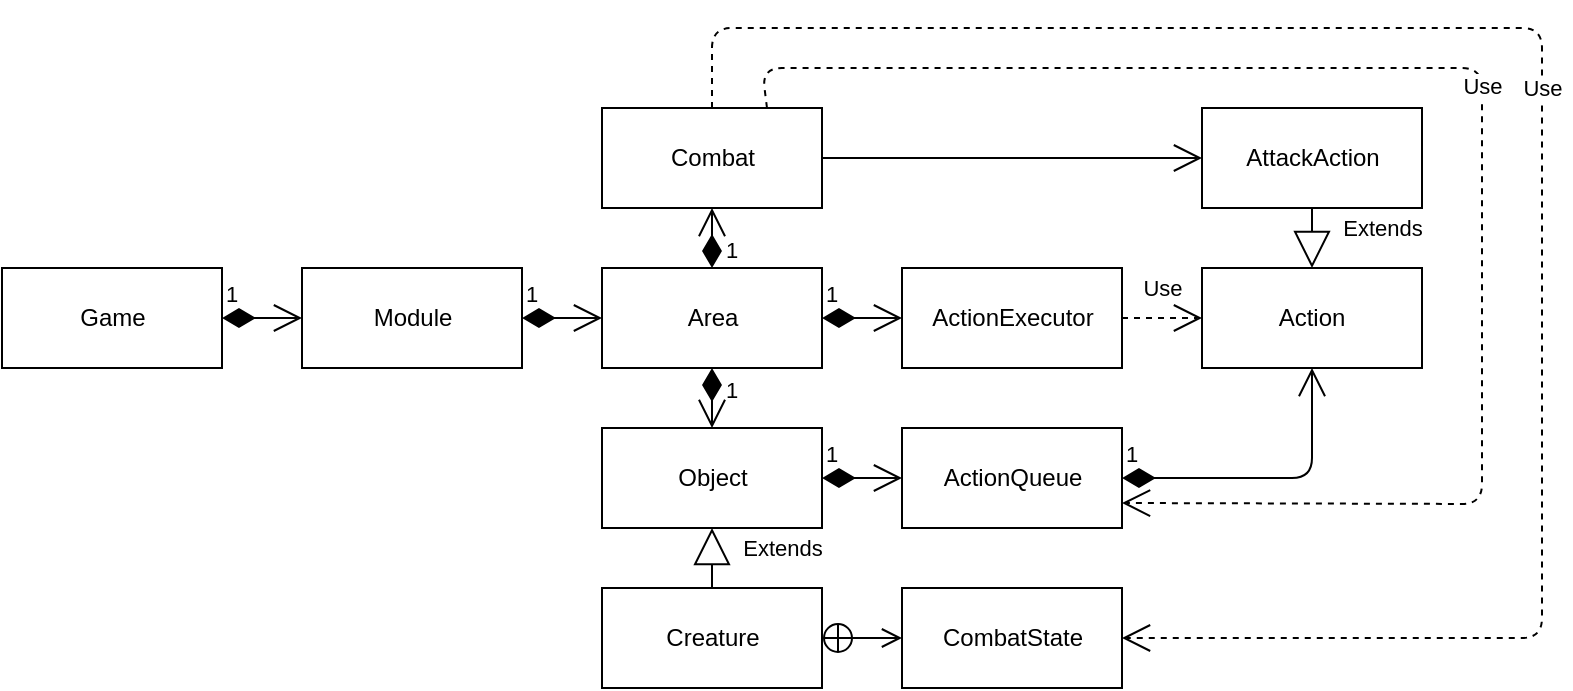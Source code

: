 <mxfile version="13.8.0" type="device"><diagram id="UobV-JOd1nt5AwCOUjq8" name="Page-1"><mxGraphModel dx="1673" dy="896" grid="1" gridSize="10" guides="1" tooltips="1" connect="1" arrows="1" fold="1" page="1" pageScale="1" pageWidth="827" pageHeight="1169" math="0" shadow="0"><root><mxCell id="0"/><mxCell id="1" parent="0"/><mxCell id="pKCloVjuNHiFzAHjKBzI-1" value="Game" style="html=1;" vertex="1" parent="1"><mxGeometry x="20" y="140" width="110" height="50" as="geometry"/></mxCell><mxCell id="pKCloVjuNHiFzAHjKBzI-2" value="Creature" style="html=1;" vertex="1" parent="1"><mxGeometry x="320" y="300" width="110" height="50" as="geometry"/></mxCell><mxCell id="pKCloVjuNHiFzAHjKBzI-3" value="ActionExecutor" style="html=1;" vertex="1" parent="1"><mxGeometry x="470" y="140" width="110" height="50" as="geometry"/></mxCell><mxCell id="pKCloVjuNHiFzAHjKBzI-4" value="Action" style="rounded=0;whiteSpace=wrap;html=1;" vertex="1" parent="1"><mxGeometry x="620" y="140" width="110" height="50" as="geometry"/></mxCell><mxCell id="pKCloVjuNHiFzAHjKBzI-10" value="Module" style="html=1;" vertex="1" parent="1"><mxGeometry x="170" y="140" width="110" height="50" as="geometry"/></mxCell><mxCell id="pKCloVjuNHiFzAHjKBzI-11" value="Area" style="html=1;" vertex="1" parent="1"><mxGeometry x="320" y="140" width="110" height="50" as="geometry"/></mxCell><mxCell id="pKCloVjuNHiFzAHjKBzI-12" value="Object" style="html=1;" vertex="1" parent="1"><mxGeometry x="320" y="220" width="110" height="50" as="geometry"/></mxCell><mxCell id="pKCloVjuNHiFzAHjKBzI-13" value="ActionQueue" style="html=1;" vertex="1" parent="1"><mxGeometry x="470" y="220" width="110" height="50" as="geometry"/></mxCell><mxCell id="pKCloVjuNHiFzAHjKBzI-15" value="1" style="endArrow=open;html=1;endSize=12;startArrow=diamondThin;startSize=14;startFill=1;edgeStyle=orthogonalEdgeStyle;align=left;verticalAlign=bottom;exitX=1;exitY=0.5;exitDx=0;exitDy=0;entryX=0;entryY=0.5;entryDx=0;entryDy=0;" edge="1" parent="1" source="pKCloVjuNHiFzAHjKBzI-12" target="pKCloVjuNHiFzAHjKBzI-13"><mxGeometry x="-1" y="3" relative="1" as="geometry"><mxPoint x="480" y="360" as="sourcePoint"/><mxPoint x="640" y="360" as="targetPoint"/></mxGeometry></mxCell><mxCell id="pKCloVjuNHiFzAHjKBzI-18" value="Extends" style="endArrow=block;endSize=16;endFill=0;html=1;entryX=0.5;entryY=1;entryDx=0;entryDy=0;exitX=0.5;exitY=0;exitDx=0;exitDy=0;" edge="1" parent="1" source="pKCloVjuNHiFzAHjKBzI-2" target="pKCloVjuNHiFzAHjKBzI-12"><mxGeometry x="0.333" y="-35" width="160" relative="1" as="geometry"><mxPoint x="320" y="380" as="sourcePoint"/><mxPoint x="480" y="380" as="targetPoint"/><mxPoint as="offset"/></mxGeometry></mxCell><mxCell id="pKCloVjuNHiFzAHjKBzI-19" value="1" style="endArrow=open;html=1;endSize=12;startArrow=diamondThin;startSize=14;startFill=1;edgeStyle=orthogonalEdgeStyle;align=left;verticalAlign=bottom;exitX=0.5;exitY=1;exitDx=0;exitDy=0;entryX=0.5;entryY=0;entryDx=0;entryDy=0;" edge="1" parent="1" source="pKCloVjuNHiFzAHjKBzI-11" target="pKCloVjuNHiFzAHjKBzI-12"><mxGeometry x="0.333" y="5" relative="1" as="geometry"><mxPoint x="180" y="270" as="sourcePoint"/><mxPoint x="375" y="220" as="targetPoint"/><mxPoint as="offset"/></mxGeometry></mxCell><mxCell id="pKCloVjuNHiFzAHjKBzI-20" value="1" style="endArrow=open;html=1;endSize=12;startArrow=diamondThin;startSize=14;startFill=1;edgeStyle=orthogonalEdgeStyle;align=left;verticalAlign=bottom;exitX=1;exitY=0.5;exitDx=0;exitDy=0;entryX=0;entryY=0.5;entryDx=0;entryDy=0;" edge="1" parent="1" source="pKCloVjuNHiFzAHjKBzI-11" target="pKCloVjuNHiFzAHjKBzI-3"><mxGeometry x="-1" y="3" relative="1" as="geometry"><mxPoint x="450" y="200" as="sourcePoint"/><mxPoint x="610" y="200" as="targetPoint"/></mxGeometry></mxCell><mxCell id="pKCloVjuNHiFzAHjKBzI-21" value="1" style="endArrow=open;html=1;endSize=12;startArrow=diamondThin;startSize=14;startFill=1;edgeStyle=orthogonalEdgeStyle;align=left;verticalAlign=bottom;exitX=1;exitY=0.5;exitDx=0;exitDy=0;entryX=0.5;entryY=1;entryDx=0;entryDy=0;" edge="1" parent="1" source="pKCloVjuNHiFzAHjKBzI-13" target="pKCloVjuNHiFzAHjKBzI-4"><mxGeometry x="-1" y="3" relative="1" as="geometry"><mxPoint x="610" y="250" as="sourcePoint"/><mxPoint x="770" y="250" as="targetPoint"/></mxGeometry></mxCell><mxCell id="pKCloVjuNHiFzAHjKBzI-22" value="1" style="endArrow=open;html=1;endSize=12;startArrow=diamondThin;startSize=14;startFill=1;edgeStyle=orthogonalEdgeStyle;align=left;verticalAlign=bottom;exitX=1;exitY=0.5;exitDx=0;exitDy=0;entryX=0;entryY=0.5;entryDx=0;entryDy=0;" edge="1" parent="1" source="pKCloVjuNHiFzAHjKBzI-10" target="pKCloVjuNHiFzAHjKBzI-11"><mxGeometry x="-1" y="3" relative="1" as="geometry"><mxPoint x="280" y="250" as="sourcePoint"/><mxPoint x="440" y="250" as="targetPoint"/></mxGeometry></mxCell><mxCell id="pKCloVjuNHiFzAHjKBzI-23" value="1" style="endArrow=open;html=1;endSize=12;startArrow=diamondThin;startSize=14;startFill=1;edgeStyle=orthogonalEdgeStyle;align=left;verticalAlign=bottom;exitX=1;exitY=0.5;exitDx=0;exitDy=0;entryX=0;entryY=0.5;entryDx=0;entryDy=0;" edge="1" parent="1" source="pKCloVjuNHiFzAHjKBzI-1" target="pKCloVjuNHiFzAHjKBzI-10"><mxGeometry x="-1" y="3" relative="1" as="geometry"><mxPoint x="110" y="280" as="sourcePoint"/><mxPoint x="270" y="280" as="targetPoint"/></mxGeometry></mxCell><mxCell id="pKCloVjuNHiFzAHjKBzI-24" value="Use" style="endArrow=open;endSize=12;dashed=1;html=1;exitX=1;exitY=0.5;exitDx=0;exitDy=0;entryX=0;entryY=0.5;entryDx=0;entryDy=0;" edge="1" parent="1" source="pKCloVjuNHiFzAHjKBzI-3" target="pKCloVjuNHiFzAHjKBzI-4"><mxGeometry y="15" width="160" relative="1" as="geometry"><mxPoint x="510" y="360" as="sourcePoint"/><mxPoint x="670" y="360" as="targetPoint"/><mxPoint as="offset"/></mxGeometry></mxCell><mxCell id="pKCloVjuNHiFzAHjKBzI-25" value="Combat" style="html=1;" vertex="1" parent="1"><mxGeometry x="320" y="60" width="110" height="50" as="geometry"/></mxCell><mxCell id="pKCloVjuNHiFzAHjKBzI-27" value="1" style="endArrow=open;html=1;endSize=12;startArrow=diamondThin;startSize=14;startFill=1;edgeStyle=orthogonalEdgeStyle;align=left;verticalAlign=bottom;exitX=0.5;exitY=0;exitDx=0;exitDy=0;entryX=0.5;entryY=1;entryDx=0;entryDy=0;" edge="1" parent="1" source="pKCloVjuNHiFzAHjKBzI-11" target="pKCloVjuNHiFzAHjKBzI-25"><mxGeometry x="-1" y="-5" relative="1" as="geometry"><mxPoint x="230" y="280" as="sourcePoint"/><mxPoint x="390" y="280" as="targetPoint"/><mxPoint as="offset"/></mxGeometry></mxCell><mxCell id="pKCloVjuNHiFzAHjKBzI-28" value="CombatState" style="html=1;" vertex="1" parent="1"><mxGeometry x="470" y="300" width="110" height="50" as="geometry"/></mxCell><mxCell id="pKCloVjuNHiFzAHjKBzI-30" value="AttackAction" style="html=1;" vertex="1" parent="1"><mxGeometry x="620" y="60" width="110" height="50" as="geometry"/></mxCell><mxCell id="pKCloVjuNHiFzAHjKBzI-32" value="Extends" style="endArrow=block;endSize=16;endFill=0;html=1;exitX=0.5;exitY=1;exitDx=0;exitDy=0;entryX=0.5;entryY=0;entryDx=0;entryDy=0;" edge="1" parent="1" source="pKCloVjuNHiFzAHjKBzI-30" target="pKCloVjuNHiFzAHjKBzI-4"><mxGeometry x="-0.333" y="35" width="160" relative="1" as="geometry"><mxPoint x="730" y="290" as="sourcePoint"/><mxPoint x="890" y="290" as="targetPoint"/><mxPoint as="offset"/></mxGeometry></mxCell><mxCell id="pKCloVjuNHiFzAHjKBzI-33" value="" style="endArrow=open;startArrow=circlePlus;endFill=0;startFill=0;endSize=8;html=1;exitX=1;exitY=0.5;exitDx=0;exitDy=0;entryX=0;entryY=0.5;entryDx=0;entryDy=0;" edge="1" parent="1" source="pKCloVjuNHiFzAHjKBzI-2" target="pKCloVjuNHiFzAHjKBzI-28"><mxGeometry width="160" relative="1" as="geometry"><mxPoint x="460" y="390" as="sourcePoint"/><mxPoint x="620" y="390" as="targetPoint"/></mxGeometry></mxCell><mxCell id="pKCloVjuNHiFzAHjKBzI-35" value="Use" style="endArrow=open;endSize=12;dashed=1;html=1;exitX=0.75;exitY=0;exitDx=0;exitDy=0;entryX=1;entryY=0.75;entryDx=0;entryDy=0;" edge="1" parent="1" source="pKCloVjuNHiFzAHjKBzI-25" target="pKCloVjuNHiFzAHjKBzI-13"><mxGeometry width="160" relative="1" as="geometry"><mxPoint x="530" y="90" as="sourcePoint"/><mxPoint x="690" y="90" as="targetPoint"/><Array as="points"><mxPoint x="400" y="40"/><mxPoint x="760" y="40"/><mxPoint x="760" y="258"/></Array></mxGeometry></mxCell><mxCell id="pKCloVjuNHiFzAHjKBzI-36" value="" style="endArrow=open;endFill=1;endSize=12;html=1;exitX=1;exitY=0.5;exitDx=0;exitDy=0;entryX=0;entryY=0.5;entryDx=0;entryDy=0;" edge="1" parent="1" source="pKCloVjuNHiFzAHjKBzI-25" target="pKCloVjuNHiFzAHjKBzI-30"><mxGeometry width="160" relative="1" as="geometry"><mxPoint x="480" y="90" as="sourcePoint"/><mxPoint x="640" y="90" as="targetPoint"/></mxGeometry></mxCell><mxCell id="pKCloVjuNHiFzAHjKBzI-37" value="Use" style="endArrow=open;endSize=12;dashed=1;html=1;exitX=0.5;exitY=0;exitDx=0;exitDy=0;entryX=1;entryY=0.5;entryDx=0;entryDy=0;" edge="1" parent="1" source="pKCloVjuNHiFzAHjKBzI-25" target="pKCloVjuNHiFzAHjKBzI-28"><mxGeometry width="160" relative="1" as="geometry"><mxPoint x="570" y="430" as="sourcePoint"/><mxPoint x="730" y="430" as="targetPoint"/><Array as="points"><mxPoint x="375" y="20"/><mxPoint x="790" y="20"/><mxPoint x="790" y="325"/></Array></mxGeometry></mxCell></root></mxGraphModel></diagram></mxfile>